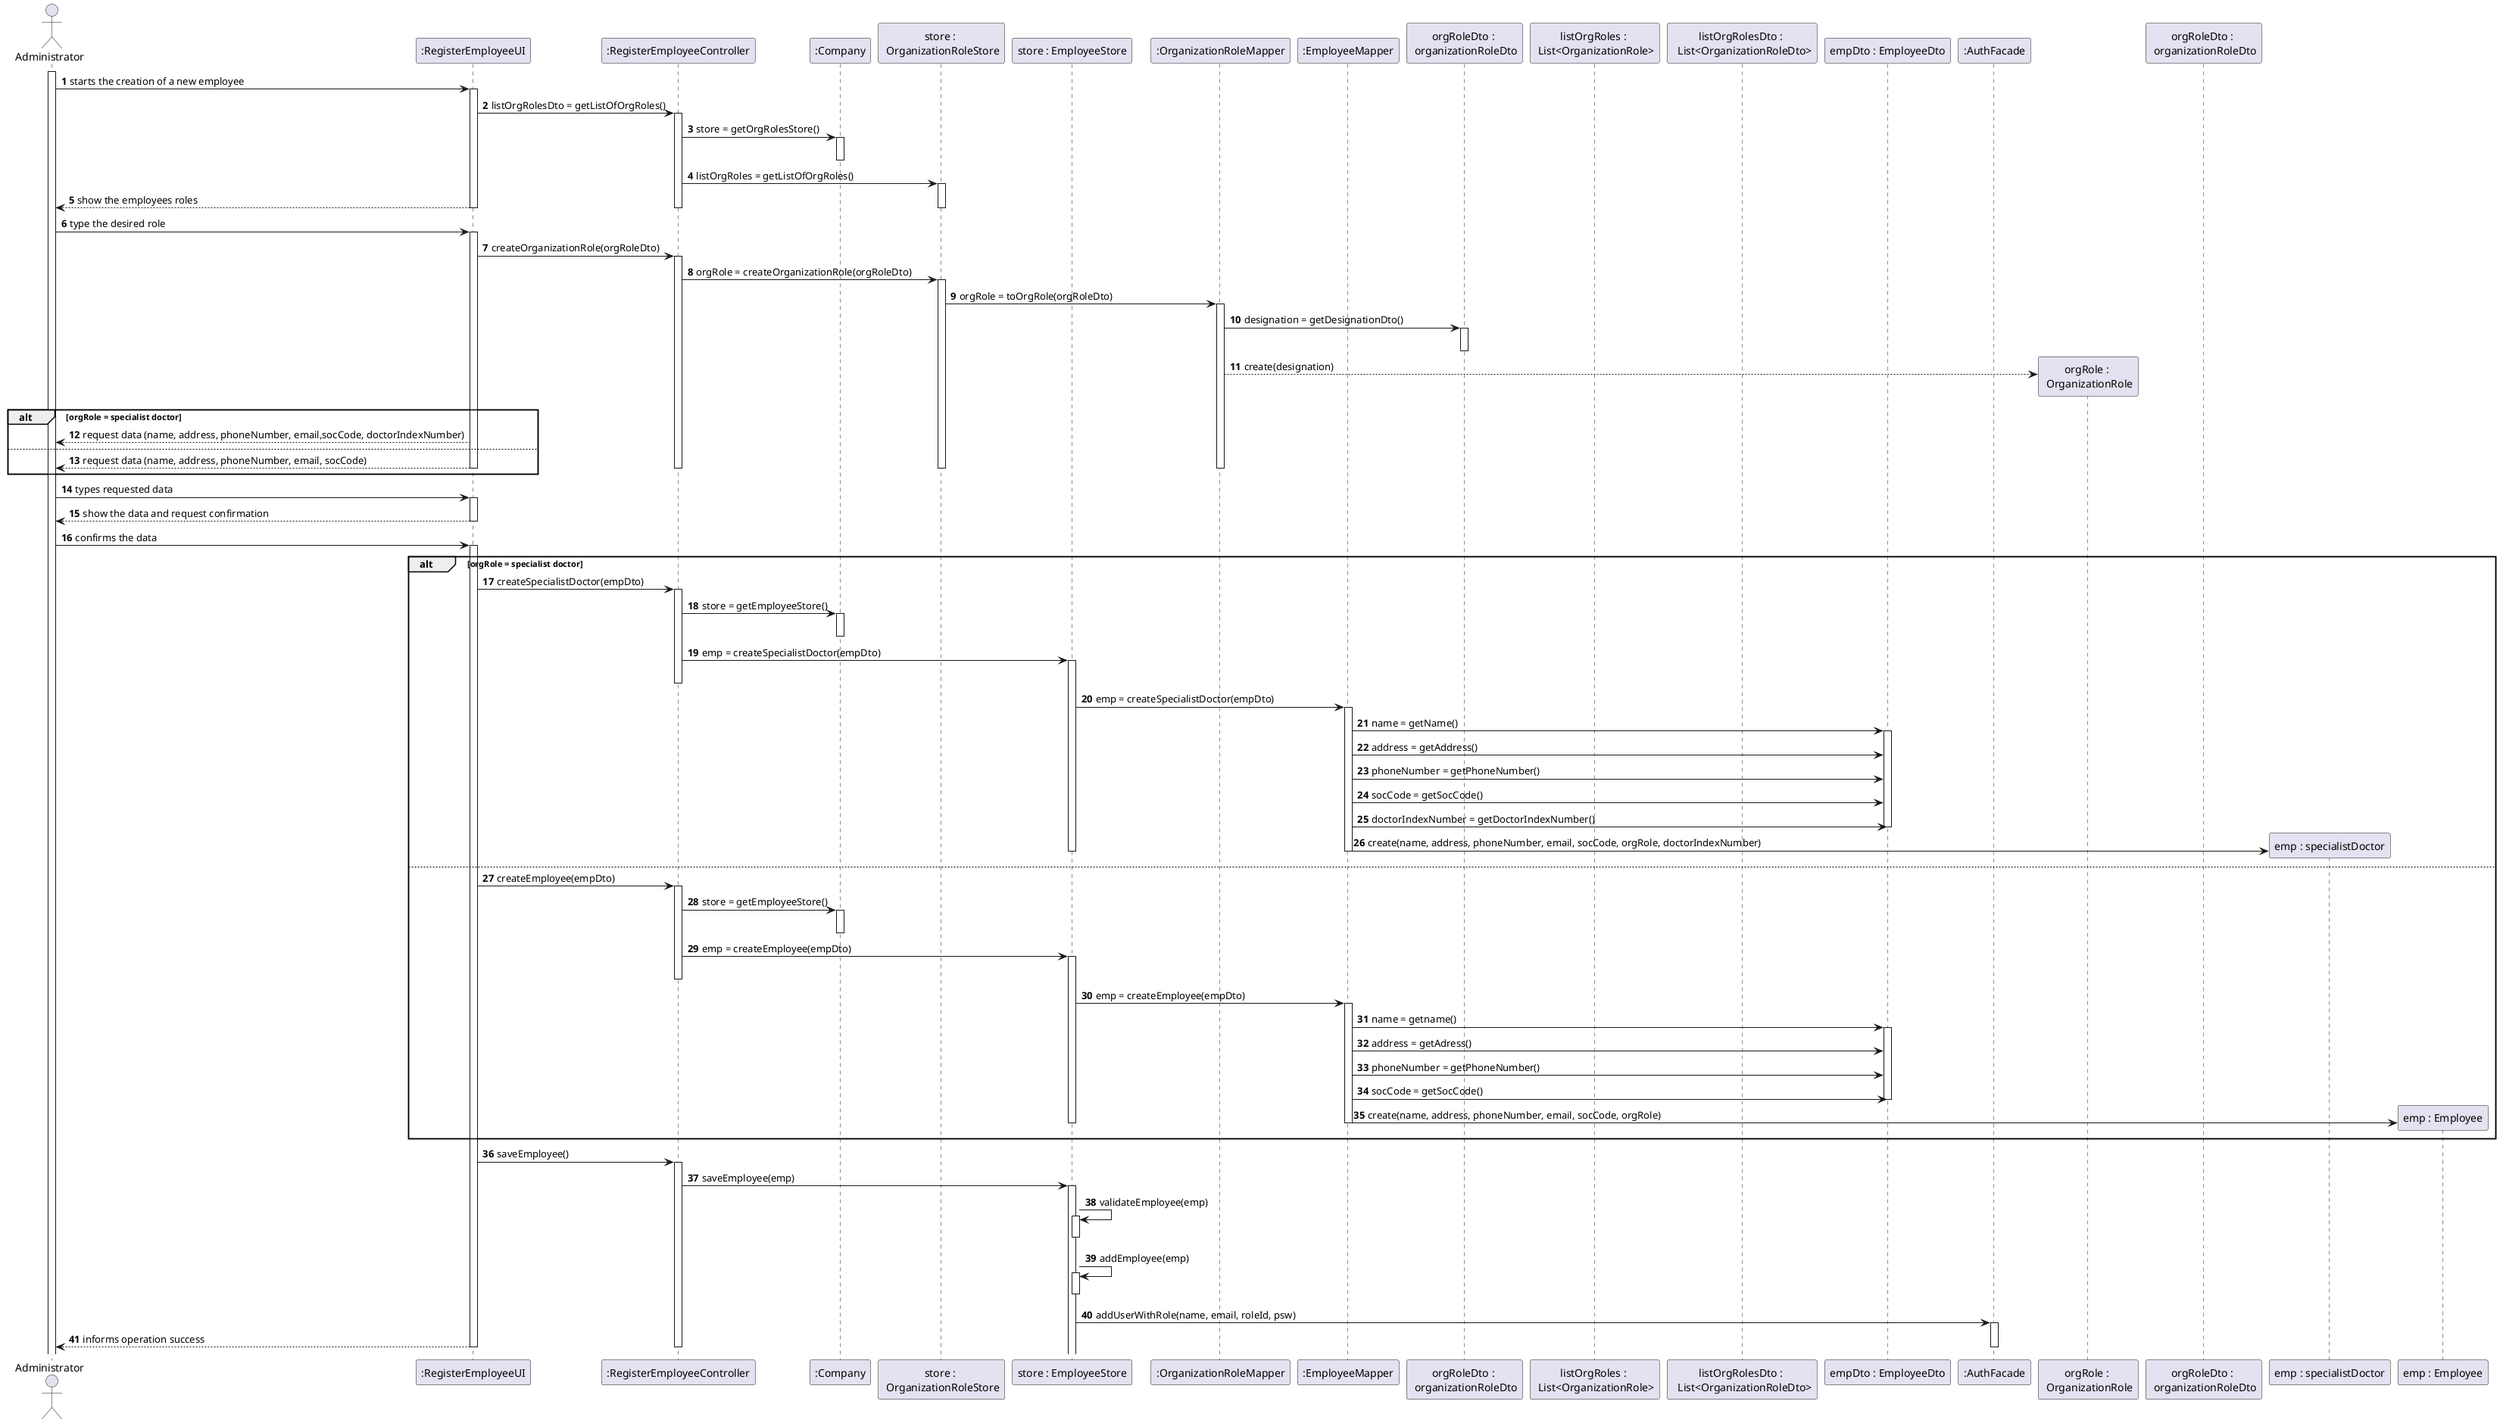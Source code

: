 @startuml
autonumber
'hide footbox
actor "Administrator" as ADM

participant ":RegisterEmployeeUI" as UI
participant ":RegisterEmployeeController" as CTRL
participant ":Company" as COMP
participant "store : \n OrganizationRoleStore" as ORGSTORE
participant "store : EmployeeStore" as STORE
participant ":OrganizationRoleMapper" as MAPPER
participant ":EmployeeMapper" as MAPPEREMP
participant "orgRoleDto : \n organizationRoleDto" as ORGROLEDTO
participant "listOrgRoles : \n List<OrganizationRole>" as LISTORGROLE
participant "listOrgRolesDto : \n  List<OrganizationRoleDto>" as LISTORGROLEDTO
participant "empDto : EmployeeDto" as EMPDTO
participant ":AuthFacade" as AUTHFACADE

activate ADM
ADM -> UI : starts the creation of a new employee
activate UI
UI -> CTRL: listOrgRolesDto = getListOfOrgRoles()
activate CTRL
CTRL -> COMP : store = getOrgRolesStore()
activate COMP
deactivate COMP
CTRL->ORGSTORE : listOrgRoles = getListOfOrgRoles()
activate ORGSTORE
UI-->ADM : show the employees roles
deactivate ORGSTORE
deactivate MAPPER
deactivate COMP
deactivate CTRL
deactivate UI



ADM -> UI : type the desired role
activate UI
UI -> CTRL : createOrganizationRole(orgRoleDto)
activate CTRL
CTRL -> ORGSTORE: orgRole = createOrganizationRole(orgRoleDto)
activate ORGSTORE
ORGSTORE -> MAPPER : orgRole = toOrgRole(orgRoleDto)
activate MAPPER
MAPPER -> ORGROLEDTO : designation = getDesignationDto()
activate ORGROLEDTO
deactivate ORGROLEDTO
MAPPER-->"orgRole : \n OrganizationRole"** : create(designation)

alt orgRole = specialist doctor
UI --> ADM : request data (name, address, phoneNumber, email,socCode, doctorIndexNumber)
else
UI --> ADM : request data (name, address, phoneNumber, email, socCode)
deactivate "orgRoleDto : \n organizationRoleDto"

deactivate MAPPER
deactivate ORGSTORE
deactivate CTRL
deactivate UI
end


ADM -> UI : types requested data
activate UI
UI --> ADM : show the data and request confirmation
deactivate UI

ADM ->UI : confirms the data
activate UI
alt orgRole = specialist doctor
UI -> CTRL : createSpecialistDoctor(empDto)
activate CTRL

CTRL -> COMP : store = getEmployeeStore()
activate COMP
deactivate COMP
CTRL -> STORE : emp = createSpecialistDoctor(empDto)

activate STORE
deactivate CTRL



STORE -> MAPPEREMP : emp = createSpecialistDoctor(empDto)
activate MAPPEREMP

MAPPEREMP ->EMPDTO : name = getName()
activate EMPDTO
MAPPEREMP->EMPDTO : address = getAddress()
MAPPEREMP->EMPDTO : phoneNumber = getPhoneNumber()
MAPPEREMP->EMPDTO : socCode = getSocCode()
MAPPEREMP->EMPDTO : doctorIndexNumber = getDoctorIndexNumber()
deactivate EMPDTO
deactivate COMP
MAPPEREMP -> "emp : specialistDoctor"** : create(name, address, phoneNumber, email, socCode, orgRole, doctorIndexNumber)
deactivate MAPPEREMP
deactivate STORE
else
UI -> CTRL : createEmployee(empDto)
activate CTRL
CTRL -> COMP : store = getEmployeeStore()
activate COMP
deactivate COMP

CTRL-> STORE : emp = createEmployee(empDto)
activate STORE
deactivate CTRL

STORE ->MAPPEREMP : emp = createEmployee(empDto)
activate MAPPEREMP


MAPPEREMP ->EMPDTO : name = getname()
activate EMPDTO
MAPPEREMP->EMPDTO : address = getAdress()
MAPPEREMP->EMPDTO : phoneNumber = getPhoneNumber()
MAPPEREMP->EMPDTO : socCode = getSocCode()
deactivate EMPDTO
MAPPEREMP -> "emp : Employee"** : create(name, address, phoneNumber, email, socCode, orgRole)
deactivate MAPPEREMP

deactivate STORE
end

activate UI
UI -> CTRL : saveEmployee()
activate CTRL
CTRL -> STORE : saveEmployee(emp)

activate STORE

STORE ->STORE : validateEmployee(emp)
activate STORE
deactivate STORE

STORE ->STORE : addEmployee(emp)
activate STORE
deactivate STORE
STORE->AUTHFACADE : addUserWithRole(name, email, roleId, psw)
activate AUTHFACADE


UI --> ADM : informs operation success
deactivate AUTHFACADE
deactivate CTRL
deactivate UI





@enduml